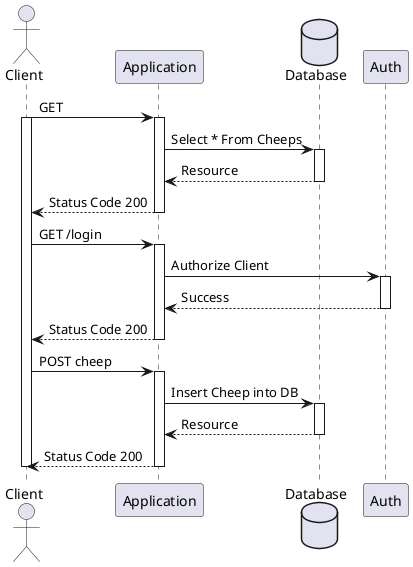 @startuml SequenceCalls
actor "Client" as user
participant "Application" as server
Database "Database" as Database

user -> server: GET
activate user
activate server
server -> Database: Select * From Cheeps
activate Database
Database --> server: Resource
deactivate Database
server --> user: Status Code 200
deactivate server

user -> server: GET /login
activate server
server -> Auth: Authorize Client
activate Auth
Auth --> server: Success
deactivate Auth
server --> user: Status Code 200
deactivate server

user -> server: POST cheep
activate server
server -> Database: Insert Cheep into DB
activate Database
Database --> server: Resource
deactivate Database
server --> user: Status Code 200
deactivate server
deactivate user

@enduml